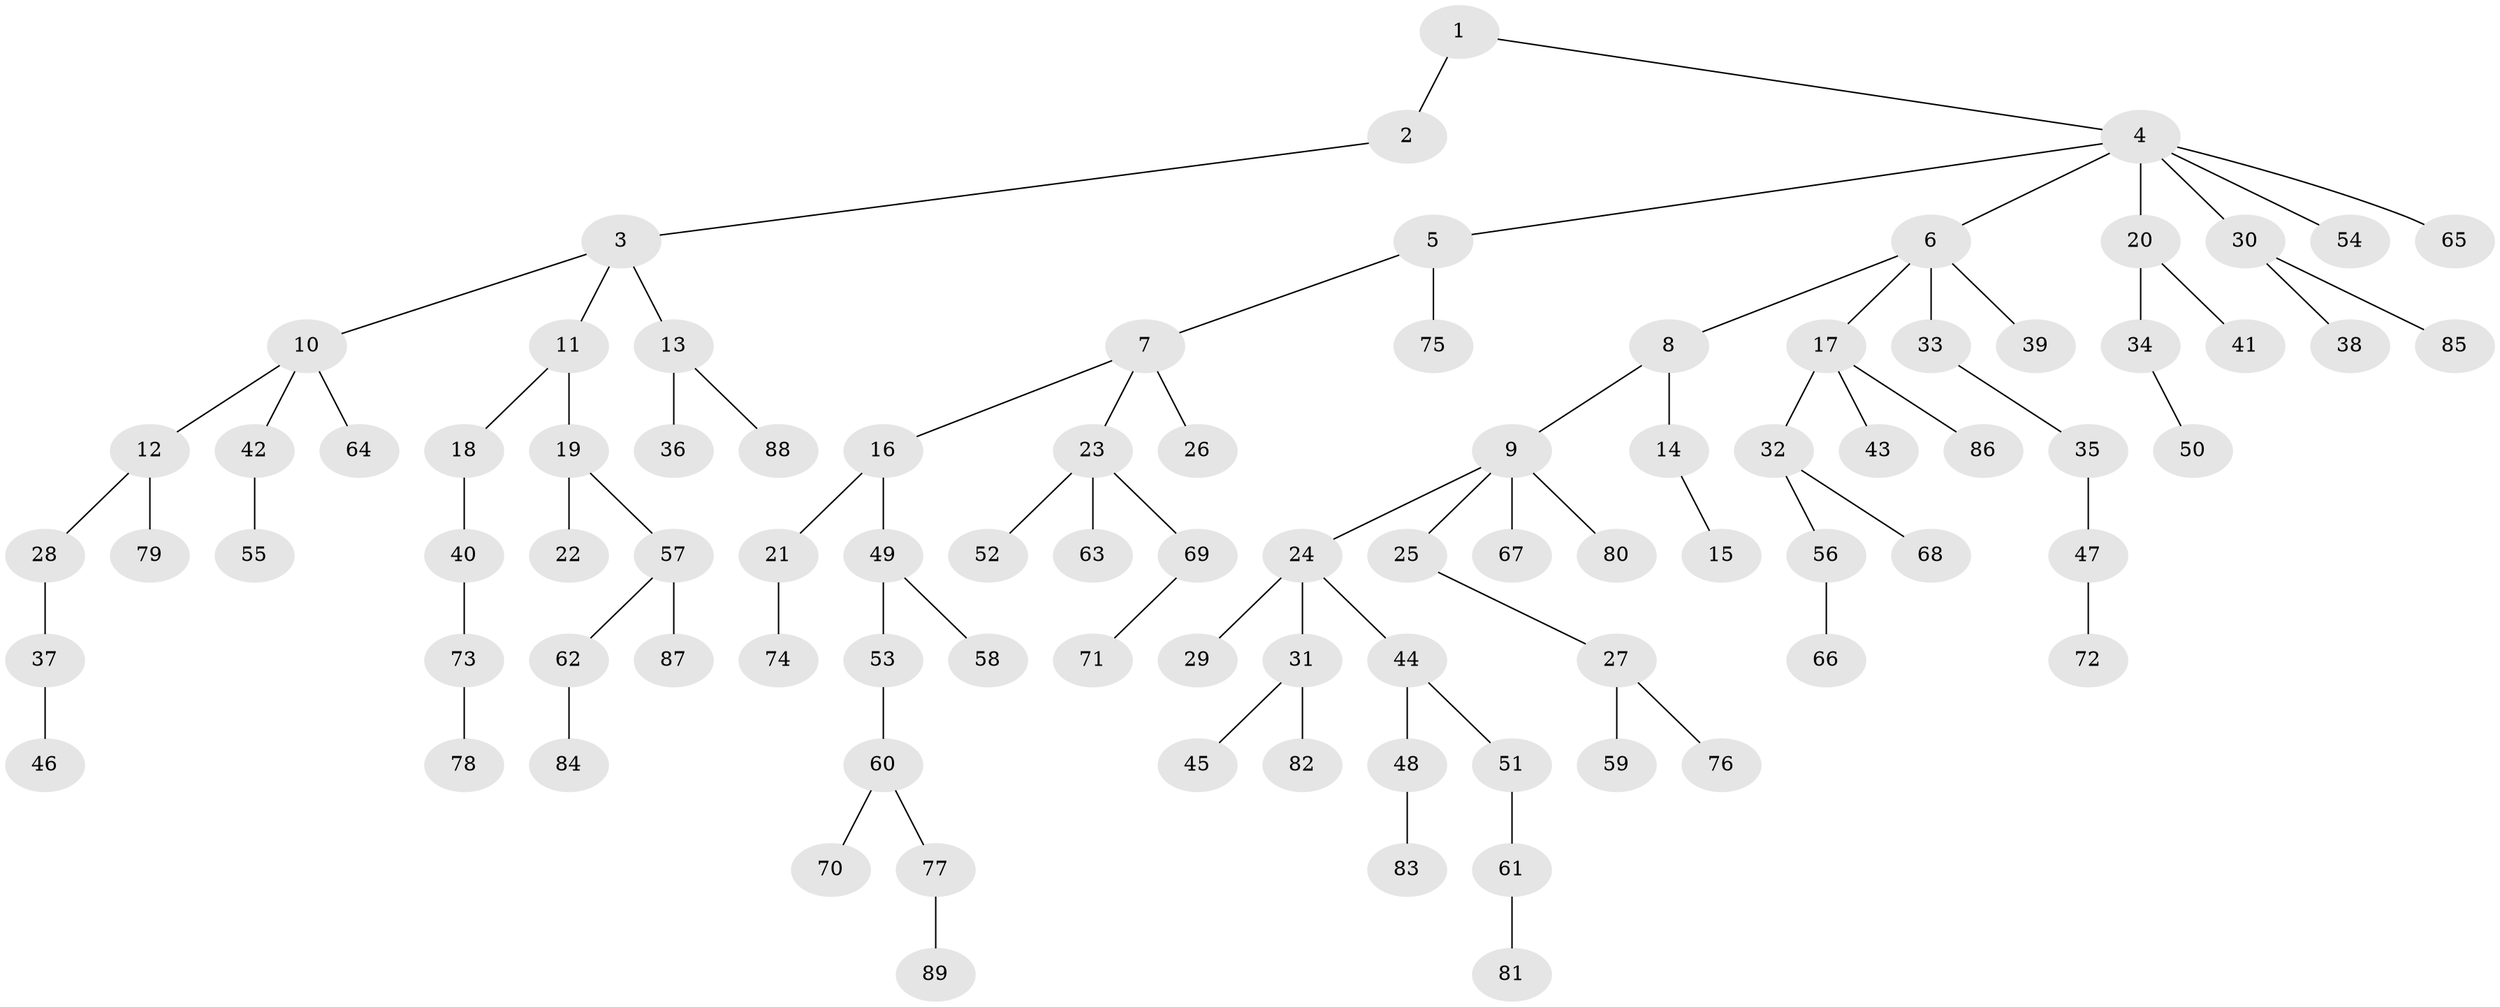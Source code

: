// coarse degree distribution, {2: 0.3148148148148148, 6: 0.037037037037037035, 8: 0.018518518518518517, 3: 0.1111111111111111, 4: 0.037037037037037035, 1: 0.48148148148148145}
// Generated by graph-tools (version 1.1) at 2025/52/02/27/25 19:52:12]
// undirected, 89 vertices, 88 edges
graph export_dot {
graph [start="1"]
  node [color=gray90,style=filled];
  1;
  2;
  3;
  4;
  5;
  6;
  7;
  8;
  9;
  10;
  11;
  12;
  13;
  14;
  15;
  16;
  17;
  18;
  19;
  20;
  21;
  22;
  23;
  24;
  25;
  26;
  27;
  28;
  29;
  30;
  31;
  32;
  33;
  34;
  35;
  36;
  37;
  38;
  39;
  40;
  41;
  42;
  43;
  44;
  45;
  46;
  47;
  48;
  49;
  50;
  51;
  52;
  53;
  54;
  55;
  56;
  57;
  58;
  59;
  60;
  61;
  62;
  63;
  64;
  65;
  66;
  67;
  68;
  69;
  70;
  71;
  72;
  73;
  74;
  75;
  76;
  77;
  78;
  79;
  80;
  81;
  82;
  83;
  84;
  85;
  86;
  87;
  88;
  89;
  1 -- 2;
  1 -- 4;
  2 -- 3;
  3 -- 10;
  3 -- 11;
  3 -- 13;
  4 -- 5;
  4 -- 6;
  4 -- 20;
  4 -- 30;
  4 -- 54;
  4 -- 65;
  5 -- 7;
  5 -- 75;
  6 -- 8;
  6 -- 17;
  6 -- 33;
  6 -- 39;
  7 -- 16;
  7 -- 23;
  7 -- 26;
  8 -- 9;
  8 -- 14;
  9 -- 24;
  9 -- 25;
  9 -- 67;
  9 -- 80;
  10 -- 12;
  10 -- 42;
  10 -- 64;
  11 -- 18;
  11 -- 19;
  12 -- 28;
  12 -- 79;
  13 -- 36;
  13 -- 88;
  14 -- 15;
  16 -- 21;
  16 -- 49;
  17 -- 32;
  17 -- 43;
  17 -- 86;
  18 -- 40;
  19 -- 22;
  19 -- 57;
  20 -- 34;
  20 -- 41;
  21 -- 74;
  23 -- 52;
  23 -- 63;
  23 -- 69;
  24 -- 29;
  24 -- 31;
  24 -- 44;
  25 -- 27;
  27 -- 59;
  27 -- 76;
  28 -- 37;
  30 -- 38;
  30 -- 85;
  31 -- 45;
  31 -- 82;
  32 -- 56;
  32 -- 68;
  33 -- 35;
  34 -- 50;
  35 -- 47;
  37 -- 46;
  40 -- 73;
  42 -- 55;
  44 -- 48;
  44 -- 51;
  47 -- 72;
  48 -- 83;
  49 -- 53;
  49 -- 58;
  51 -- 61;
  53 -- 60;
  56 -- 66;
  57 -- 62;
  57 -- 87;
  60 -- 70;
  60 -- 77;
  61 -- 81;
  62 -- 84;
  69 -- 71;
  73 -- 78;
  77 -- 89;
}
